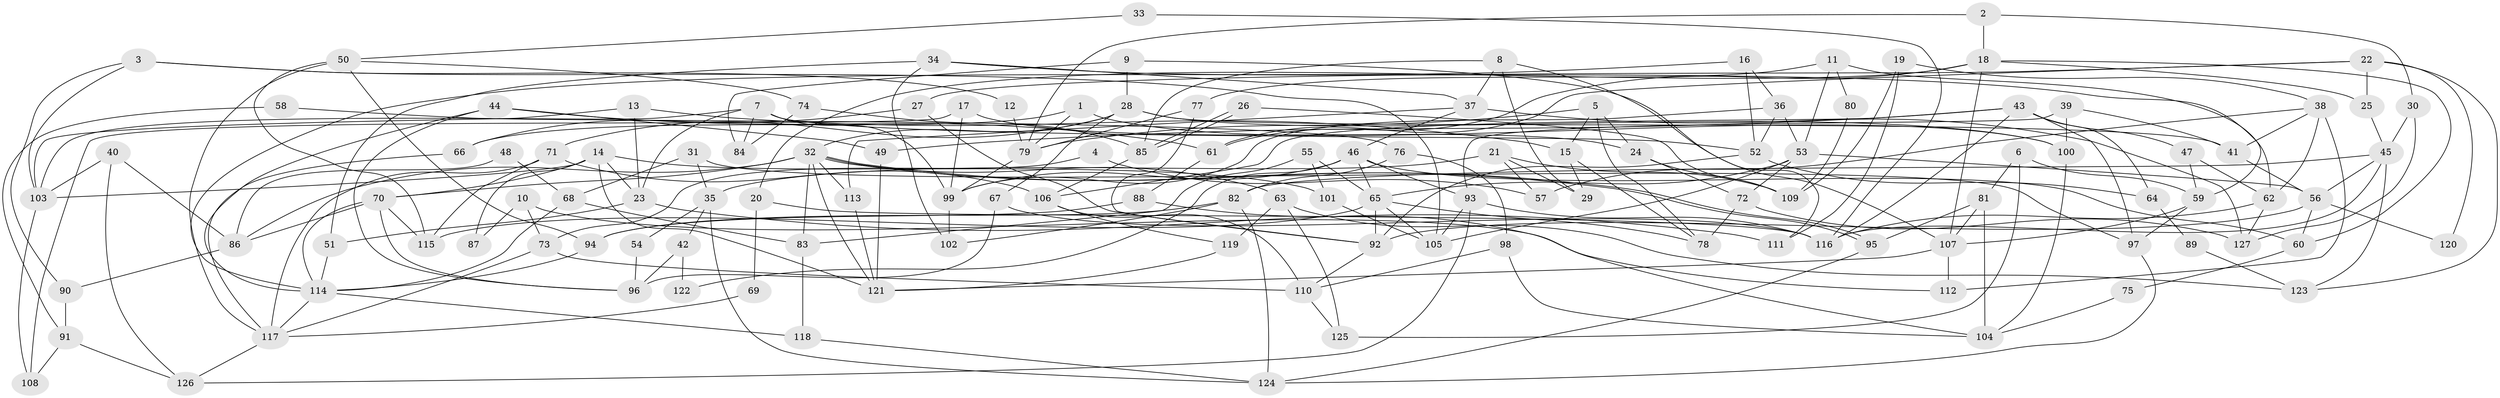 // coarse degree distribution, {7: 0.05128205128205128, 4: 0.16666666666666666, 8: 0.038461538461538464, 2: 0.14102564102564102, 10: 0.01282051282051282, 12: 0.01282051282051282, 3: 0.3333333333333333, 9: 0.038461538461538464, 5: 0.08974358974358974, 13: 0.02564102564102564, 11: 0.02564102564102564, 6: 0.0641025641025641}
// Generated by graph-tools (version 1.1) at 2025/51/03/04/25 22:51:08]
// undirected, 127 vertices, 254 edges
graph export_dot {
  node [color=gray90,style=filled];
  1;
  2;
  3;
  4;
  5;
  6;
  7;
  8;
  9;
  10;
  11;
  12;
  13;
  14;
  15;
  16;
  17;
  18;
  19;
  20;
  21;
  22;
  23;
  24;
  25;
  26;
  27;
  28;
  29;
  30;
  31;
  32;
  33;
  34;
  35;
  36;
  37;
  38;
  39;
  40;
  41;
  42;
  43;
  44;
  45;
  46;
  47;
  48;
  49;
  50;
  51;
  52;
  53;
  54;
  55;
  56;
  57;
  58;
  59;
  60;
  61;
  62;
  63;
  64;
  65;
  66;
  67;
  68;
  69;
  70;
  71;
  72;
  73;
  74;
  75;
  76;
  77;
  78;
  79;
  80;
  81;
  82;
  83;
  84;
  85;
  86;
  87;
  88;
  89;
  90;
  91;
  92;
  93;
  94;
  95;
  96;
  97;
  98;
  99;
  100;
  101;
  102;
  103;
  104;
  105;
  106;
  107;
  108;
  109;
  110;
  111;
  112;
  113;
  114;
  115;
  116;
  117;
  118;
  119;
  120;
  121;
  122;
  123;
  124;
  125;
  126;
  127;
  1 -- 100;
  1 -- 79;
  1 -- 66;
  2 -- 18;
  2 -- 79;
  2 -- 30;
  3 -- 105;
  3 -- 90;
  3 -- 12;
  3 -- 103;
  4 -- 73;
  4 -- 57;
  5 -- 24;
  5 -- 15;
  5 -- 78;
  5 -- 79;
  6 -- 81;
  6 -- 125;
  6 -- 59;
  7 -- 23;
  7 -- 103;
  7 -- 52;
  7 -- 84;
  7 -- 99;
  8 -- 37;
  8 -- 85;
  8 -- 29;
  8 -- 111;
  9 -- 28;
  9 -- 107;
  9 -- 84;
  10 -- 73;
  10 -- 112;
  10 -- 87;
  11 -- 53;
  11 -- 59;
  11 -- 77;
  11 -- 80;
  12 -- 79;
  13 -- 23;
  13 -- 103;
  13 -- 15;
  14 -- 121;
  14 -- 70;
  14 -- 23;
  14 -- 87;
  14 -- 101;
  14 -- 103;
  15 -- 78;
  15 -- 29;
  16 -- 114;
  16 -- 52;
  16 -- 36;
  17 -- 24;
  17 -- 99;
  17 -- 108;
  18 -- 60;
  18 -- 61;
  18 -- 20;
  18 -- 25;
  18 -- 107;
  19 -- 111;
  19 -- 38;
  19 -- 109;
  20 -- 116;
  20 -- 69;
  21 -- 35;
  21 -- 29;
  21 -- 57;
  21 -- 109;
  22 -- 27;
  22 -- 25;
  22 -- 61;
  22 -- 120;
  22 -- 123;
  23 -- 51;
  23 -- 111;
  24 -- 109;
  24 -- 72;
  25 -- 45;
  26 -- 85;
  26 -- 85;
  26 -- 109;
  27 -- 92;
  27 -- 66;
  28 -- 71;
  28 -- 32;
  28 -- 41;
  28 -- 67;
  28 -- 100;
  30 -- 127;
  30 -- 45;
  31 -- 97;
  31 -- 68;
  31 -- 35;
  32 -- 95;
  32 -- 95;
  32 -- 63;
  32 -- 70;
  32 -- 83;
  32 -- 86;
  32 -- 113;
  32 -- 121;
  33 -- 116;
  33 -- 50;
  34 -- 102;
  34 -- 37;
  34 -- 51;
  34 -- 62;
  35 -- 124;
  35 -- 42;
  35 -- 54;
  36 -- 99;
  36 -- 52;
  36 -- 53;
  37 -- 127;
  37 -- 113;
  37 -- 46;
  38 -- 41;
  38 -- 62;
  38 -- 57;
  38 -- 112;
  39 -- 93;
  39 -- 41;
  39 -- 100;
  40 -- 126;
  40 -- 103;
  40 -- 86;
  41 -- 56;
  42 -- 96;
  42 -- 122;
  43 -- 106;
  43 -- 116;
  43 -- 47;
  43 -- 49;
  43 -- 64;
  43 -- 97;
  44 -- 61;
  44 -- 49;
  44 -- 96;
  44 -- 114;
  45 -- 56;
  45 -- 82;
  45 -- 116;
  45 -- 123;
  46 -- 99;
  46 -- 60;
  46 -- 65;
  46 -- 93;
  46 -- 122;
  47 -- 62;
  47 -- 59;
  48 -- 86;
  48 -- 68;
  49 -- 121;
  50 -- 115;
  50 -- 94;
  50 -- 74;
  50 -- 117;
  51 -- 114;
  52 -- 64;
  52 -- 92;
  53 -- 65;
  53 -- 56;
  53 -- 72;
  53 -- 105;
  54 -- 96;
  55 -- 101;
  55 -- 65;
  55 -- 83;
  56 -- 92;
  56 -- 60;
  56 -- 120;
  58 -- 91;
  58 -- 76;
  59 -- 97;
  59 -- 107;
  60 -- 75;
  61 -- 88;
  62 -- 116;
  62 -- 127;
  63 -- 119;
  63 -- 123;
  63 -- 125;
  64 -- 89;
  65 -- 105;
  65 -- 78;
  65 -- 92;
  65 -- 115;
  66 -- 117;
  67 -- 96;
  67 -- 116;
  68 -- 114;
  68 -- 83;
  69 -- 117;
  70 -- 86;
  70 -- 96;
  70 -- 114;
  70 -- 115;
  71 -- 117;
  71 -- 115;
  71 -- 106;
  72 -- 78;
  72 -- 127;
  73 -- 110;
  73 -- 117;
  74 -- 84;
  74 -- 85;
  75 -- 104;
  76 -- 98;
  76 -- 82;
  77 -- 92;
  77 -- 79;
  79 -- 99;
  80 -- 109;
  81 -- 95;
  81 -- 107;
  81 -- 104;
  82 -- 124;
  82 -- 94;
  82 -- 102;
  83 -- 118;
  85 -- 106;
  86 -- 90;
  88 -- 104;
  88 -- 94;
  89 -- 123;
  90 -- 91;
  91 -- 126;
  91 -- 108;
  92 -- 110;
  93 -- 116;
  93 -- 105;
  93 -- 126;
  94 -- 114;
  95 -- 124;
  97 -- 124;
  98 -- 110;
  98 -- 104;
  99 -- 102;
  100 -- 104;
  101 -- 105;
  103 -- 108;
  106 -- 110;
  106 -- 119;
  107 -- 112;
  107 -- 121;
  110 -- 125;
  113 -- 121;
  114 -- 117;
  114 -- 118;
  117 -- 126;
  118 -- 124;
  119 -- 121;
}
